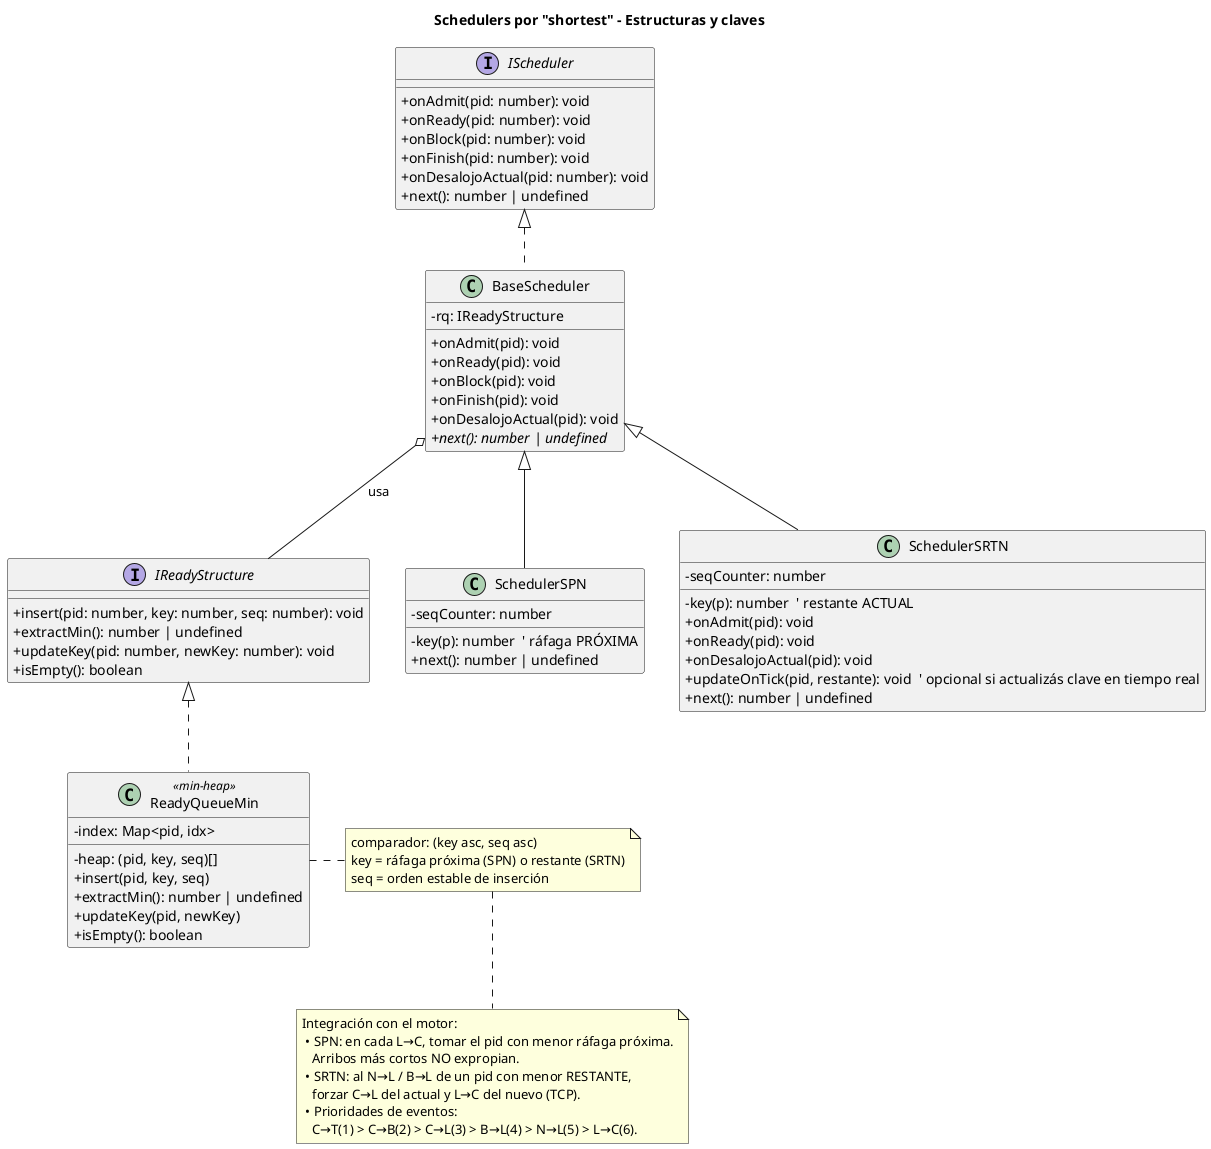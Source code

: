 @startuml 07-clases-sched-minheap
title Schedulers por "shortest" – Estructuras y claves

skinparam classAttributeIconSize 0

interface IScheduler {
  + onAdmit(pid: number): void
  + onReady(pid: number): void
  + onBlock(pid: number): void
  + onFinish(pid: number): void
  + onDesalojoActual(pid: number): void
  + next(): number | undefined
}

class BaseScheduler {
  - rq: IReadyStructure
  + onAdmit(pid): void
  + onReady(pid): void
  + onBlock(pid): void
  + onFinish(pid): void
  + onDesalojoActual(pid): void
  {abstract} + next(): number | undefined
}

interface IReadyStructure {
  + insert(pid: number, key: number, seq: number): void
  + extractMin(): number | undefined
  + updateKey(pid: number, newKey: number): void
  + isEmpty(): boolean
}

class ReadyQueueMin <<min-heap>> {
  - heap: (pid, key, seq)[]
  - index: Map<pid, idx>
  + insert(pid, key, seq)
  + extractMin(): number | undefined
  + updateKey(pid, newKey)
  + isEmpty(): boolean
}

class SchedulerSPN {
  - key(p): number  ' ráfaga PRÓXIMA
  - seqCounter: number
  + next(): number | undefined
}

class SchedulerSRTN {
  - key(p): number  ' restante ACTUAL
  - seqCounter: number
  + onAdmit(pid): void
  + onReady(pid): void
  + onDesalojoActual(pid): void
  + updateOnTick(pid, restante): void  ' opcional si actualizás clave en tiempo real
  + next(): number | undefined
}

IScheduler <|.. BaseScheduler
BaseScheduler <|-- SchedulerSPN
BaseScheduler <|-- SchedulerSRTN
IReadyStructure <|.. ReadyQueueMin
BaseScheduler o-- IReadyStructure : usa

note right of ReadyQueueMin
  comparador: (key asc, seq asc)
  key = ráfaga próxima (SPN) o restante (SRTN)
  seq = orden estable de inserción
end note

note bottom
  Integración con el motor:
   • SPN: en cada L→C, tomar el pid con menor ráfaga próxima.
     Arribos más cortos NO expropian.
   • SRTN: al N→L / B→L de un pid con menor RESTANTE,
     forzar C→L del actual y L→C del nuevo (TCP).
   • Prioridades de eventos:
     C→T(1) > C→B(2) > C→L(3) > B→L(4) > N→L(5) > L→C(6).
end note
@enduml
